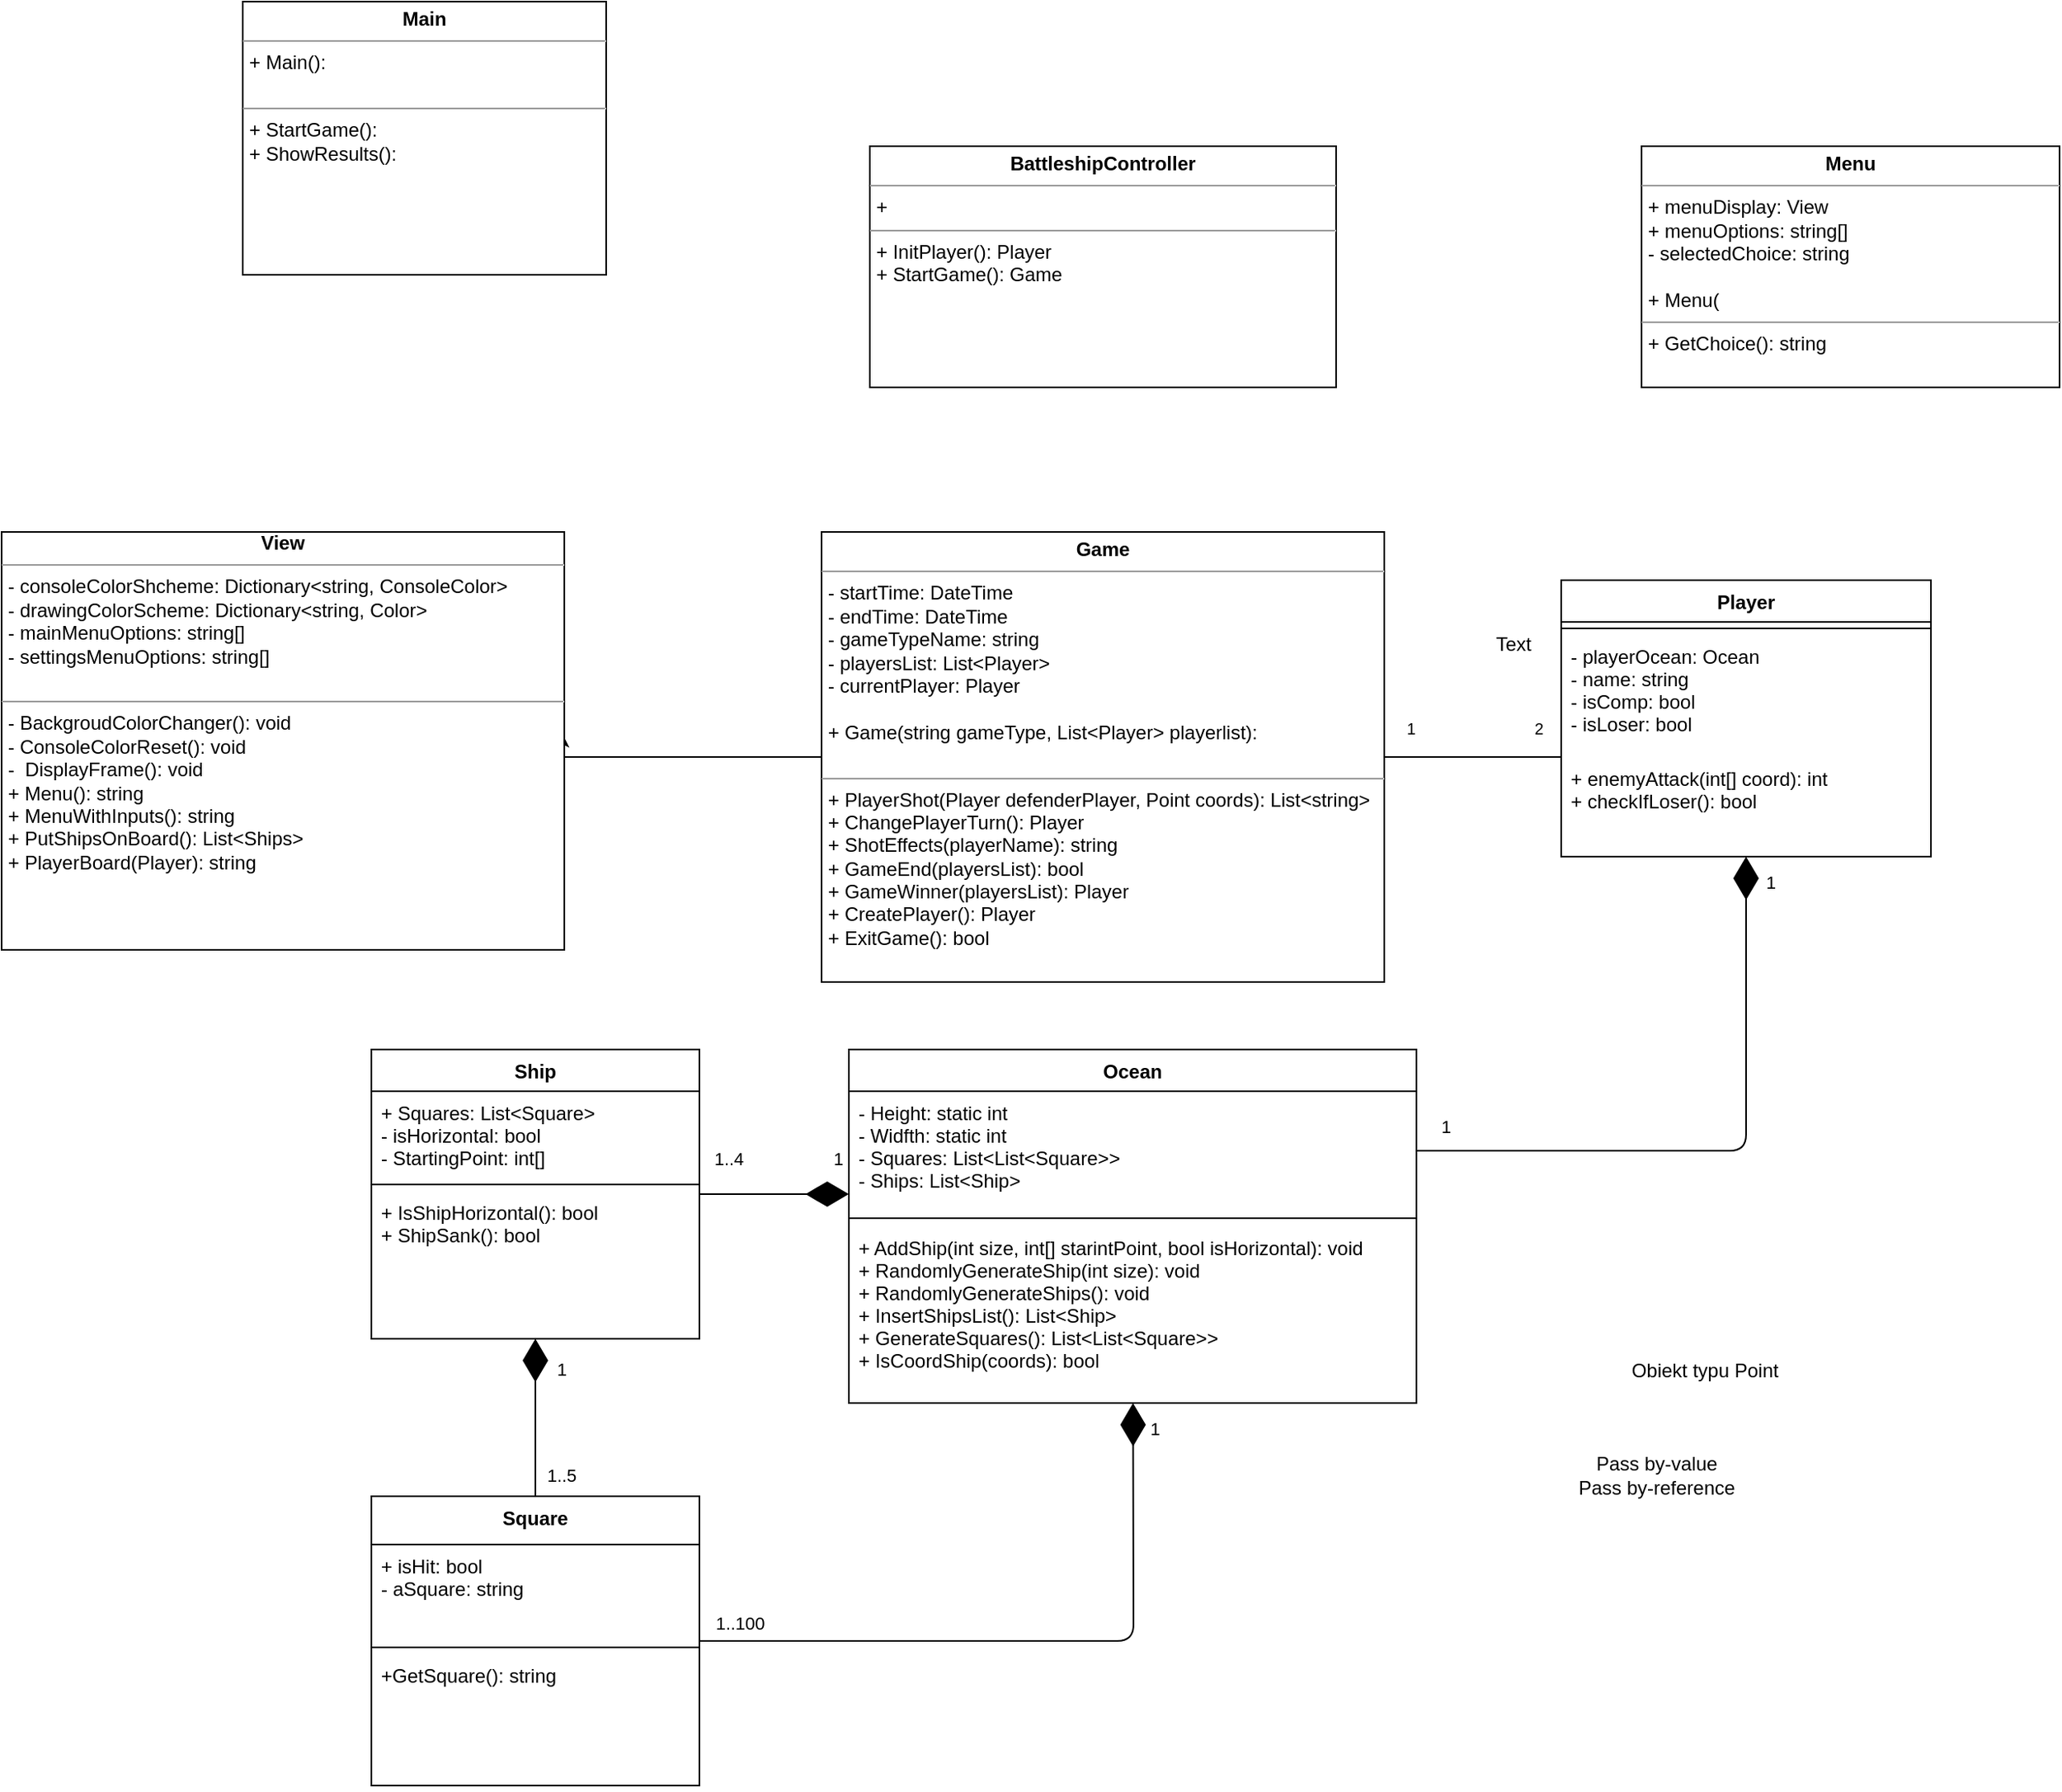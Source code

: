 <mxfile version="13.1.14" type="google"><diagram id="WqYm5joiSSUrJcI7V75g" name="Page-1"><mxGraphModel dx="1646" dy="2041" grid="1" gridSize="10" guides="1" tooltips="1" connect="1" arrows="1" fold="1" page="1" pageScale="1" pageWidth="827" pageHeight="1169" math="0" shadow="0"><root><mxCell id="0"/><mxCell id="1" parent="0"/><mxCell id="n3iTfuI_WsvS8ELYxzIs-18" value="Ocean" style="swimlane;fontStyle=1;align=center;verticalAlign=top;childLayout=stackLayout;horizontal=1;startSize=26;horizontalStack=0;resizeParent=1;resizeParentMax=0;resizeLast=0;collapsible=1;marginBottom=0;" parent="1" vertex="1"><mxGeometry x="587" y="242" width="353" height="220" as="geometry"/></mxCell><mxCell id="n3iTfuI_WsvS8ELYxzIs-19" value="- Height: static int&#xA;- Widfth: static int&#xA;- Squares: List&lt;List&lt;Square&gt;&gt;&#xA;- Ships: List&lt;Ship&gt; &#xA;&#xA;" style="text;strokeColor=none;fillColor=none;align=left;verticalAlign=top;spacingLeft=4;spacingRight=4;overflow=hidden;rotatable=0;points=[[0,0.5],[1,0.5]];portConstraint=eastwest;" parent="n3iTfuI_WsvS8ELYxzIs-18" vertex="1"><mxGeometry y="26" width="353" height="74" as="geometry"/></mxCell><mxCell id="n3iTfuI_WsvS8ELYxzIs-20" value="" style="line;strokeWidth=1;fillColor=none;align=left;verticalAlign=middle;spacingTop=-1;spacingLeft=3;spacingRight=3;rotatable=0;labelPosition=right;points=[];portConstraint=eastwest;" parent="n3iTfuI_WsvS8ELYxzIs-18" vertex="1"><mxGeometry y="100" width="353" height="10" as="geometry"/></mxCell><mxCell id="n3iTfuI_WsvS8ELYxzIs-21" value="+ AddShip(int size, int[] starintPoint, bool isHorizontal): void&#xA;+ RandomlyGenerateShip(int size): void&#xA;+ RandomlyGenerateShips(): void&#xA;+ InsertShipsList(): List&lt;Ship&gt;&#xA;+ GenerateSquares(): List&lt;List&lt;Square&gt;&gt;&#xA;+ IsCoordShip(coords): bool&#xA;&#xA;&#xA;" style="text;strokeColor=none;fillColor=none;align=left;verticalAlign=top;spacingLeft=4;spacingRight=4;overflow=hidden;rotatable=0;points=[[0,0.5],[1,0.5]];portConstraint=eastwest;" parent="n3iTfuI_WsvS8ELYxzIs-18" vertex="1"><mxGeometry y="110" width="353" height="110" as="geometry"/></mxCell><mxCell id="n3iTfuI_WsvS8ELYxzIs-9" value="Square" style="swimlane;fontStyle=1;align=center;verticalAlign=top;childLayout=stackLayout;horizontal=1;startSize=30;horizontalStack=0;resizeParent=1;resizeParentMax=0;resizeLast=0;collapsible=1;marginBottom=0;" parent="1" vertex="1"><mxGeometry x="290" y="520" width="204" height="180" as="geometry"/></mxCell><mxCell id="n3iTfuI_WsvS8ELYxzIs-10" value="+ isHit: bool&#xA;- aSquare: string&#xA;" style="text;strokeColor=none;fillColor=none;align=left;verticalAlign=top;spacingLeft=4;spacingRight=4;overflow=hidden;rotatable=0;points=[[0,0.5],[1,0.5]];portConstraint=eastwest;" parent="n3iTfuI_WsvS8ELYxzIs-9" vertex="1"><mxGeometry y="30" width="204" height="60" as="geometry"/></mxCell><mxCell id="n3iTfuI_WsvS8ELYxzIs-11" value="" style="line;strokeWidth=1;fillColor=none;align=left;verticalAlign=middle;spacingTop=-1;spacingLeft=3;spacingRight=3;rotatable=0;labelPosition=right;points=[];portConstraint=eastwest;" parent="n3iTfuI_WsvS8ELYxzIs-9" vertex="1"><mxGeometry y="90" width="204" height="8" as="geometry"/></mxCell><mxCell id="n3iTfuI_WsvS8ELYxzIs-12" value="+GetSquare(): string" style="text;strokeColor=none;fillColor=none;align=left;verticalAlign=top;spacingLeft=4;spacingRight=4;overflow=hidden;rotatable=0;points=[[0,0.5],[1,0.5]];portConstraint=eastwest;" parent="n3iTfuI_WsvS8ELYxzIs-9" vertex="1"><mxGeometry y="98" width="204" height="82" as="geometry"/></mxCell><mxCell id="OBPzVOfb-bQkmEu8ad0c-22" style="edgeStyle=orthogonalEdgeStyle;rounded=0;orthogonalLoop=1;jettySize=auto;html=1;entryX=0.996;entryY=0.481;entryDx=0;entryDy=0;entryPerimeter=0;" parent="1" source="OBPzVOfb-bQkmEu8ad0c-3" target="OBPzVOfb-bQkmEu8ad0c-5" edge="1"><mxGeometry relative="1" as="geometry"><Array as="points"><mxPoint x="409" y="60"/></Array></mxGeometry></mxCell><mxCell id="OBPzVOfb-bQkmEu8ad0c-3" value="&lt;p style=&quot;margin: 0px ; margin-top: 4px ; text-align: center&quot;&gt;&lt;b&gt;Game&lt;/b&gt;&lt;/p&gt;&lt;hr size=&quot;1&quot;&gt;&lt;p style=&quot;margin: 0px ; margin-left: 4px&quot;&gt;- startTime: DateTime&lt;/p&gt;&lt;p style=&quot;margin: 0px ; margin-left: 4px&quot;&gt;- endTime: DateTime&lt;/p&gt;&lt;p style=&quot;margin: 0px ; margin-left: 4px&quot;&gt;- gameTypeName: string&lt;/p&gt;&lt;p style=&quot;margin: 0px ; margin-left: 4px&quot;&gt;- playersList: List&amp;lt;Player&amp;gt;&lt;/p&gt;&lt;p style=&quot;margin: 0px ; margin-left: 4px&quot;&gt;- currentPlayer: Player&lt;br&gt;&lt;/p&gt;&lt;p style=&quot;margin: 0px ; margin-left: 4px&quot;&gt;&lt;br&gt;&lt;/p&gt;&lt;p style=&quot;margin: 0px ; margin-left: 4px&quot;&gt;+ Game(string gameType, List&amp;lt;Player&amp;gt; playerlist):&lt;br&gt;&lt;/p&gt;&lt;p style=&quot;margin: 0px ; margin-left: 4px&quot;&gt;&lt;br&gt;&lt;/p&gt;&lt;hr size=&quot;1&quot;&gt;&lt;p style=&quot;margin: 0px ; margin-left: 4px&quot;&gt;+ PlayerShot(Player defenderPlayer, Point coords): List&amp;lt;string&amp;gt;&lt;/p&gt;&lt;p style=&quot;margin: 0px ; margin-left: 4px&quot;&gt;+ ChangePlayerTurn(): Player&lt;/p&gt;&lt;p style=&quot;margin: 0px ; margin-left: 4px&quot;&gt;+ ShotEffects(playerName): string&lt;/p&gt;&lt;p style=&quot;margin: 0px ; margin-left: 4px&quot;&gt;+ GameEnd(playersList): bool&lt;br&gt;&lt;/p&gt;&lt;p style=&quot;margin: 0px ; margin-left: 4px&quot;&gt;+ GameWinner(playersList): Player&lt;/p&gt;&lt;p style=&quot;margin: 0px ; margin-left: 4px&quot;&gt;+ CreatePlayer(): Player&lt;/p&gt;&lt;p style=&quot;margin: 0px ; margin-left: 4px&quot;&gt;+ ExitGame(): bool&lt;br&gt;&lt;/p&gt;" style="verticalAlign=top;align=left;overflow=fill;fontSize=12;fontFamily=Helvetica;html=1;" parent="1" vertex="1"><mxGeometry x="570" y="-80" width="350" height="280" as="geometry"/></mxCell><mxCell id="OBPzVOfb-bQkmEu8ad0c-4" value="&lt;p style=&quot;margin: 0px ; margin-top: 4px ; text-align: center&quot;&gt;&lt;b&gt;Main&lt;/b&gt;&lt;/p&gt;&lt;hr size=&quot;1&quot;&gt;&lt;p style=&quot;margin: 0px ; margin-left: 4px&quot;&gt;+ Main():&lt;/p&gt;&lt;p style=&quot;margin: 0px ; margin-left: 4px&quot;&gt;&lt;br&gt;&lt;/p&gt;&lt;hr size=&quot;1&quot;&gt;&lt;p style=&quot;margin: 0px ; margin-left: 4px&quot;&gt;+ StartGame():&lt;/p&gt;&lt;p style=&quot;margin: 0px ; margin-left: 4px&quot;&gt;+ ShowResults():&lt;/p&gt;&lt;p style=&quot;margin: 0px ; margin-left: 4px&quot;&gt;&lt;br&gt;&lt;/p&gt;" style="verticalAlign=top;align=left;overflow=fill;fontSize=12;fontFamily=Helvetica;html=1;" parent="1" vertex="1"><mxGeometry x="210" y="-410" width="226" height="170" as="geometry"/></mxCell><mxCell id="OBPzVOfb-bQkmEu8ad0c-5" value="&lt;div align=&quot;center&quot;&gt;&lt;b&gt;View&lt;/b&gt;&lt;/div&gt;&lt;hr size=&quot;1&quot;&gt;&lt;p style=&quot;margin: 0px ; margin-left: 4px&quot;&gt;- consoleColorShcheme: Dictionary&amp;lt;string, ConsoleColor&amp;gt;&lt;/p&gt;&lt;p style=&quot;margin: 0px ; margin-left: 4px&quot;&gt;- drawingColorScheme: Dictionary&amp;lt;string, Color&amp;gt;&lt;br&gt;&lt;/p&gt;&lt;p style=&quot;margin: 0px ; margin-left: 4px&quot;&gt;- mainMenuOptions: string[]&lt;/p&gt;&lt;p style=&quot;margin: 0px ; margin-left: 4px&quot;&gt;- settingsMenuOptions: string[]&lt;br&gt;&lt;/p&gt;&lt;p style=&quot;margin: 0px ; margin-left: 4px&quot;&gt;&lt;br&gt;&lt;/p&gt;&lt;hr size=&quot;1&quot;&gt;&lt;p style=&quot;margin: 0px ; margin-left: 4px&quot;&gt;- BackgroudColorChanger(): void&lt;/p&gt;&lt;p style=&quot;margin: 0px ; margin-left: 4px&quot;&gt;- ConsoleColorReset(): void&lt;/p&gt;&lt;p style=&quot;margin: 0px ; margin-left: 4px&quot;&gt;-&amp;nbsp; DisplayFrame(): void&lt;br&gt;&lt;/p&gt;&lt;p style=&quot;margin: 0px ; margin-left: 4px&quot;&gt;+ Menu(): string&lt;br&gt;&lt;/p&gt;&lt;p style=&quot;margin: 0px ; margin-left: 4px&quot;&gt;+ MenuWithInputs(): string&lt;br&gt;&lt;/p&gt;&lt;p style=&quot;margin: 0px ; margin-left: 4px&quot;&gt;+ PutShipsOnBoard(): List&amp;lt;Ships&amp;gt;&lt;/p&gt;&lt;p style=&quot;margin: 0px ; margin-left: 4px&quot;&gt;+ PlayerBoard(Player): string&lt;br&gt;&lt;/p&gt;" style="verticalAlign=top;align=left;overflow=fill;fontSize=12;fontFamily=Helvetica;html=1;" parent="1" vertex="1"><mxGeometry x="60" y="-80" width="350" height="260" as="geometry"/></mxCell><mxCell id="n3iTfuI_WsvS8ELYxzIs-22" value="Player" style="swimlane;fontStyle=1;align=center;verticalAlign=top;childLayout=stackLayout;horizontal=1;startSize=26;horizontalStack=0;resizeParent=1;resizeParentMax=0;resizeLast=0;collapsible=1;marginBottom=0;" parent="1" vertex="1"><mxGeometry x="1030" y="-50" width="230" height="172" as="geometry"/></mxCell><mxCell id="n3iTfuI_WsvS8ELYxzIs-24" value="" style="line;strokeWidth=1;fillColor=none;align=left;verticalAlign=middle;spacingTop=-1;spacingLeft=3;spacingRight=3;rotatable=0;labelPosition=right;points=[];portConstraint=eastwest;" parent="n3iTfuI_WsvS8ELYxzIs-22" vertex="1"><mxGeometry y="26" width="230" height="8" as="geometry"/></mxCell><mxCell id="n3iTfuI_WsvS8ELYxzIs-23" value="- playerOcean: Ocean&#xA;- name: string&#xA;- isComp: bool&#xA;- isLoser: bool&#xA;&#xA;" style="text;strokeColor=none;fillColor=none;align=left;verticalAlign=top;spacingLeft=4;spacingRight=4;overflow=hidden;rotatable=0;points=[[0,0.5],[1,0.5]];portConstraint=eastwest;" parent="n3iTfuI_WsvS8ELYxzIs-22" vertex="1"><mxGeometry y="34" width="230" height="76" as="geometry"/></mxCell><mxCell id="n3iTfuI_WsvS8ELYxzIs-25" value="+ enemyAttack(int[] coord): int&#xA;+ checkIfLoser(): bool&#xA;" style="text;strokeColor=none;fillColor=none;align=left;verticalAlign=top;spacingLeft=4;spacingRight=4;overflow=hidden;rotatable=0;points=[[0,0.5],[1,0.5]];portConstraint=eastwest;" parent="n3iTfuI_WsvS8ELYxzIs-22" vertex="1"><mxGeometry y="110" width="230" height="62" as="geometry"/></mxCell><object label="" placeholders="1" id="75yQYSMLNMDLSjtFaGEJ-11"><mxCell style="endArrow=diamondThin;endFill=1;endSize=24;html=1;" parent="1" source="n3iTfuI_WsvS8ELYxzIs-9" target="n3iTfuI_WsvS8ELYxzIs-18" edge="1"><mxGeometry width="160" relative="1" as="geometry"><mxPoint x="540" y="600" as="sourcePoint"/><mxPoint x="700" y="600" as="targetPoint"/><Array as="points"><mxPoint x="764" y="610"/></Array></mxGeometry></mxCell></object><mxCell id="75yQYSMLNMDLSjtFaGEJ-12" value="1" style="edgeLabel;html=1;align=center;verticalAlign=middle;resizable=0;points=[];" parent="75yQYSMLNMDLSjtFaGEJ-11" vertex="1" connectable="0"><mxGeometry x="0.924" y="2" relative="1" as="geometry"><mxPoint x="14.87" as="offset"/></mxGeometry></mxCell><mxCell id="75yQYSMLNMDLSjtFaGEJ-13" value="1..100" style="edgeLabel;html=1;align=center;verticalAlign=middle;resizable=0;points=[];" parent="75yQYSMLNMDLSjtFaGEJ-11" vertex="1" connectable="0"><mxGeometry x="-0.958" relative="1" as="geometry"><mxPoint x="16.23" y="-11.54" as="offset"/></mxGeometry></mxCell><object label="" placeholders="1" id="75yQYSMLNMDLSjtFaGEJ-14"><mxCell style="endArrow=diamondThin;endFill=1;endSize=24;html=1;exitX=0.5;exitY=0;exitDx=0;exitDy=0;" parent="1" source="n3iTfuI_WsvS8ELYxzIs-9" target="_Z2gZEgd2pqQ_VvyHOUR-5" edge="1"><mxGeometry width="160" relative="1" as="geometry"><mxPoint x="220.0" y="583.66" as="sourcePoint"/><mxPoint x="390" y="470" as="targetPoint"/></mxGeometry></mxCell></object><mxCell id="75yQYSMLNMDLSjtFaGEJ-15" value="1" style="edgeLabel;html=1;align=center;verticalAlign=middle;resizable=0;points=[];" parent="75yQYSMLNMDLSjtFaGEJ-14" vertex="1" connectable="0"><mxGeometry x="0.924" y="2" relative="1" as="geometry"><mxPoint x="18" y="15" as="offset"/></mxGeometry></mxCell><mxCell id="75yQYSMLNMDLSjtFaGEJ-16" value="1..5" style="edgeLabel;html=1;align=center;verticalAlign=middle;resizable=0;points=[];" parent="75yQYSMLNMDLSjtFaGEJ-14" vertex="1" connectable="0"><mxGeometry x="-0.958" relative="1" as="geometry"><mxPoint x="16" y="-11.54" as="offset"/></mxGeometry></mxCell><mxCell id="_Z2gZEgd2pqQ_VvyHOUR-2" value="Ship" style="swimlane;fontStyle=1;align=center;verticalAlign=top;childLayout=stackLayout;horizontal=1;startSize=26;horizontalStack=0;resizeParent=1;resizeParentMax=0;resizeLast=0;collapsible=1;marginBottom=0;strokeColor=#000000;" parent="1" vertex="1"><mxGeometry x="290" y="242" width="204" height="180" as="geometry"/></mxCell><mxCell id="_Z2gZEgd2pqQ_VvyHOUR-3" value="+ Squares: List&lt;Square&gt;&#xA;- isHorizontal: bool&#xA;- StartingPoint: int[]" style="text;strokeColor=none;fillColor=none;align=left;verticalAlign=top;spacingLeft=4;spacingRight=4;overflow=hidden;rotatable=0;points=[[0,0.5],[1,0.5]];portConstraint=eastwest;" parent="_Z2gZEgd2pqQ_VvyHOUR-2" vertex="1"><mxGeometry y="26" width="204" height="54" as="geometry"/></mxCell><mxCell id="_Z2gZEgd2pqQ_VvyHOUR-4" value="" style="line;strokeWidth=1;fillColor=none;align=left;verticalAlign=middle;spacingTop=-1;spacingLeft=3;spacingRight=3;rotatable=0;labelPosition=right;points=[];portConstraint=eastwest;" parent="_Z2gZEgd2pqQ_VvyHOUR-2" vertex="1"><mxGeometry y="80" width="204" height="8" as="geometry"/></mxCell><mxCell id="_Z2gZEgd2pqQ_VvyHOUR-5" value="+ IsShipHorizontal(): bool&#xA;+ ShipSank(): bool&#xA;" style="text;strokeColor=none;fillColor=none;align=left;verticalAlign=top;spacingLeft=4;spacingRight=4;overflow=hidden;rotatable=0;points=[[0,0.5],[1,0.5]];portConstraint=eastwest;" parent="_Z2gZEgd2pqQ_VvyHOUR-2" vertex="1"><mxGeometry y="88" width="204" height="92" as="geometry"/></mxCell><object label="" placeholders="1" id="75yQYSMLNMDLSjtFaGEJ-17"><mxCell style="endArrow=diamondThin;endFill=1;endSize=24;html=1;" parent="1" source="_Z2gZEgd2pqQ_VvyHOUR-2" target="n3iTfuI_WsvS8ELYxzIs-18" edge="1"><mxGeometry width="160" relative="1" as="geometry"><mxPoint x="520" y="300" as="sourcePoint"/><mxPoint x="570" y="300" as="targetPoint"/><Array as="points"><mxPoint x="587" y="332"/></Array></mxGeometry></mxCell></object><mxCell id="75yQYSMLNMDLSjtFaGEJ-18" value="1" style="edgeLabel;html=1;align=center;verticalAlign=middle;resizable=0;points=[];" parent="75yQYSMLNMDLSjtFaGEJ-17" vertex="1" connectable="0"><mxGeometry x="0.924" y="2" relative="1" as="geometry"><mxPoint x="-3.6" y="-20" as="offset"/></mxGeometry></mxCell><mxCell id="75yQYSMLNMDLSjtFaGEJ-19" value="1..4" style="edgeLabel;html=1;align=center;verticalAlign=middle;resizable=0;points=[];" parent="75yQYSMLNMDLSjtFaGEJ-17" vertex="1" connectable="0"><mxGeometry x="-0.958" relative="1" as="geometry"><mxPoint x="16" y="-22" as="offset"/></mxGeometry></mxCell><mxCell id="75yQYSMLNMDLSjtFaGEJ-20" style="edgeStyle=orthogonalEdgeStyle;rounded=1;orthogonalLoop=1;jettySize=auto;html=1;endFill=1;endArrow=diamondThin;endSize=24;" parent="1" source="n3iTfuI_WsvS8ELYxzIs-19" target="n3iTfuI_WsvS8ELYxzIs-22" edge="1"><mxGeometry relative="1" as="geometry"/></mxCell><mxCell id="75yQYSMLNMDLSjtFaGEJ-21" value="1" style="edgeLabel;html=1;align=center;verticalAlign=middle;resizable=0;points=[];" parent="75yQYSMLNMDLSjtFaGEJ-20" vertex="1" connectable="0"><mxGeometry x="0.921" y="1" relative="1" as="geometry"><mxPoint x="16" as="offset"/></mxGeometry></mxCell><mxCell id="75yQYSMLNMDLSjtFaGEJ-22" value="1" style="edgeLabel;html=1;align=center;verticalAlign=middle;resizable=0;points=[];" parent="75yQYSMLNMDLSjtFaGEJ-20" vertex="1" connectable="0"><mxGeometry x="-0.906" relative="1" as="geometry"><mxPoint y="-15" as="offset"/></mxGeometry></mxCell><mxCell id="75yQYSMLNMDLSjtFaGEJ-23" value="" style="endArrow=none;html=1;edgeStyle=orthogonalEdgeStyle;" parent="1" source="OBPzVOfb-bQkmEu8ad0c-3" target="n3iTfuI_WsvS8ELYxzIs-22" edge="1"><mxGeometry relative="1" as="geometry"><mxPoint x="940" y="50" as="sourcePoint"/><mxPoint x="1100" y="50" as="targetPoint"/><Array as="points"><mxPoint x="1000" y="60"/><mxPoint x="1000" y="60"/></Array></mxGeometry></mxCell><mxCell id="75yQYSMLNMDLSjtFaGEJ-24" value="1" style="resizable=0;html=1;align=left;verticalAlign=bottom;labelBackgroundColor=#ffffff;fontSize=10;" parent="75yQYSMLNMDLSjtFaGEJ-23" connectable="0" vertex="1"><mxGeometry x="-1" relative="1" as="geometry"><mxPoint x="11.5" y="-10" as="offset"/></mxGeometry></mxCell><mxCell id="75yQYSMLNMDLSjtFaGEJ-25" value="2" style="resizable=0;html=1;align=right;verticalAlign=bottom;labelBackgroundColor=#ffffff;fontSize=10;" parent="75yQYSMLNMDLSjtFaGEJ-23" connectable="0" vertex="1"><mxGeometry x="1" relative="1" as="geometry"><mxPoint x="-10.5" y="-10" as="offset"/></mxGeometry></mxCell><mxCell id="55NvqDnz5QuNAKNshnML-1" value="Obiekt typu Point" style="text;html=1;align=center;verticalAlign=middle;resizable=0;points=[];autosize=1;" parent="1" vertex="1"><mxGeometry x="1069" y="432" width="100" height="20" as="geometry"/></mxCell><mxCell id="55NvqDnz5QuNAKNshnML-2" value="&lt;div&gt;Pass by-value&lt;/div&gt;&lt;div&gt;Pass by-reference&lt;br&gt;&lt;/div&gt;" style="text;html=1;align=center;verticalAlign=middle;resizable=0;points=[];autosize=1;" parent="1" vertex="1"><mxGeometry x="1029" y="492" width="120" height="30" as="geometry"/></mxCell><mxCell id="55NvqDnz5QuNAKNshnML-3" value="&lt;p style=&quot;margin: 0px ; margin-top: 4px ; text-align: center&quot;&gt;&lt;b&gt;BattleshipController&lt;/b&gt;&lt;br&gt;&lt;/p&gt;&lt;hr size=&quot;1&quot;&gt;&lt;p style=&quot;margin: 0px ; margin-left: 4px&quot;&gt;+ &lt;br&gt;&lt;/p&gt;&lt;hr size=&quot;1&quot;&gt;&lt;p style=&quot;margin: 0px ; margin-left: 4px&quot;&gt;+ InitPlayer(): Player&lt;br&gt;&lt;/p&gt;&lt;p style=&quot;margin: 0px ; margin-left: 4px&quot;&gt;+ StartGame(): Game&lt;br&gt;&lt;/p&gt;" style="verticalAlign=top;align=left;overflow=fill;fontSize=12;fontFamily=Helvetica;html=1;" parent="1" vertex="1"><mxGeometry x="600" y="-320" width="290" height="150" as="geometry"/></mxCell><mxCell id="KbPquvpG_kXn52QAHx-x-1" value="Text" style="text;html=1;align=center;verticalAlign=middle;resizable=0;points=[];autosize=1;" vertex="1" parent="1"><mxGeometry x="980" y="-20" width="40" height="20" as="geometry"/></mxCell><mxCell id="3JufhkYvMsfQF0M-lY-F-1" value="&lt;p style=&quot;margin: 0px ; margin-top: 4px ; text-align: center&quot;&gt;&lt;b&gt;Menu&lt;/b&gt;&lt;br&gt;&lt;/p&gt;&lt;hr size=&quot;1&quot;&gt;&lt;p style=&quot;margin: 0px ; margin-left: 4px&quot;&gt;+ menuDisplay: View&lt;/p&gt;&lt;p style=&quot;margin: 0px ; margin-left: 4px&quot;&gt;+ menuOptions: string[]&lt;/p&gt;&lt;p style=&quot;margin: 0px ; margin-left: 4px&quot;&gt;- selectedChoice: string&lt;/p&gt;&lt;p style=&quot;margin: 0px ; margin-left: 4px&quot;&gt;&lt;br&gt;&lt;/p&gt;&lt;p style=&quot;margin: 0px ; margin-left: 4px&quot;&gt;+ Menu(&lt;br&gt;&lt;/p&gt;&lt;p style=&quot;margin: 0px ; margin-left: 4px&quot;&gt;&lt;/p&gt;&lt;hr size=&quot;1&quot;&gt;&lt;p style=&quot;margin: 0px ; margin-left: 4px&quot;&gt;+ GetChoice(): string&lt;br&gt;&lt;/p&gt;" style="verticalAlign=top;align=left;overflow=fill;fontSize=12;fontFamily=Helvetica;html=1;" vertex="1" parent="1"><mxGeometry x="1080" y="-320" width="260" height="150" as="geometry"/></mxCell></root></mxGraphModel></diagram></mxfile>